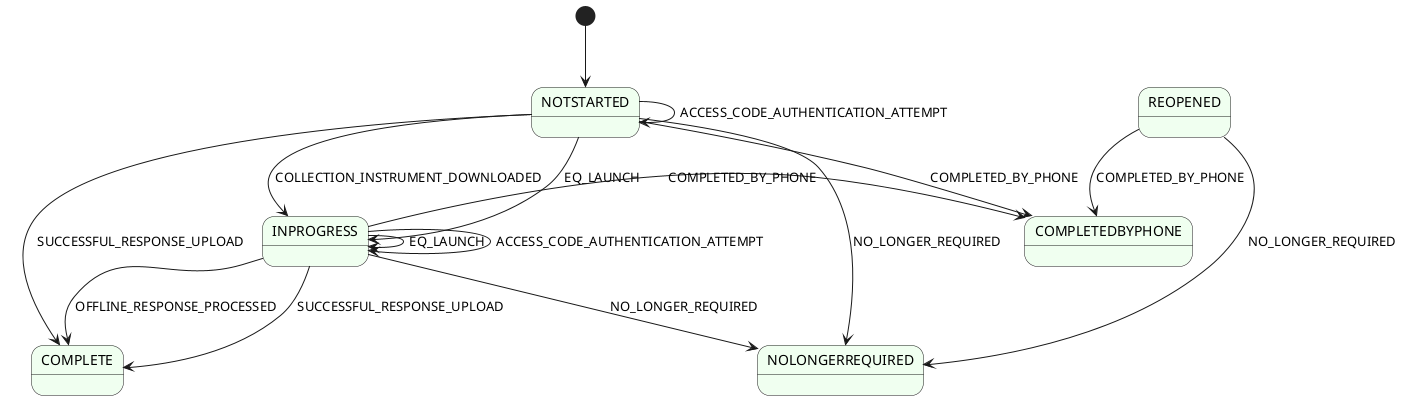 @startuml
skinparam state {
    BackgroundColor HoneyDew
}

[*] --> NOTSTARTED
NOTSTARTED --> INPROGRESS : COLLECTION_INSTRUMENT_DOWNLOADED
NOTSTARTED --> INPROGRESS : EQ_LAUNCH
NOTSTARTED --> COMPLETE : SUCCESSFUL_RESPONSE_UPLOAD
NOTSTARTED --> NOTSTARTED: ACCESS_CODE_AUTHENTICATION_ATTEMPT

NOTSTARTED --> COMPLETEDBYPHONE : COMPLETED_BY_PHONE
NOTSTARTED --> NOLONGERREQUIRED : NO_LONGER_REQUIRED
    
INPROGRESS --> COMPLETE : OFFLINE_RESPONSE_PROCESSED
INPROGRESS --> COMPLETE : SUCCESSFUL_RESPONSE_UPLOAD
INPROGRESS -> INPROGRESS: EQ_LAUNCH
INPROGRESS -> INPROGRESS: ACCESS_CODE_AUTHENTICATION_ATTEMPT
INPROGRESS -> COMPLETEDBYPHONE : COMPLETED_BY_PHONE
INPROGRESS --> NOLONGERREQUIRED : NO_LONGER_REQUIRED

REOPENED --> COMPLETEDBYPHONE : COMPLETED_BY_PHONE
REOPENED --> NOLONGERREQUIRED : NO_LONGER_REQUIRED
@enduml

